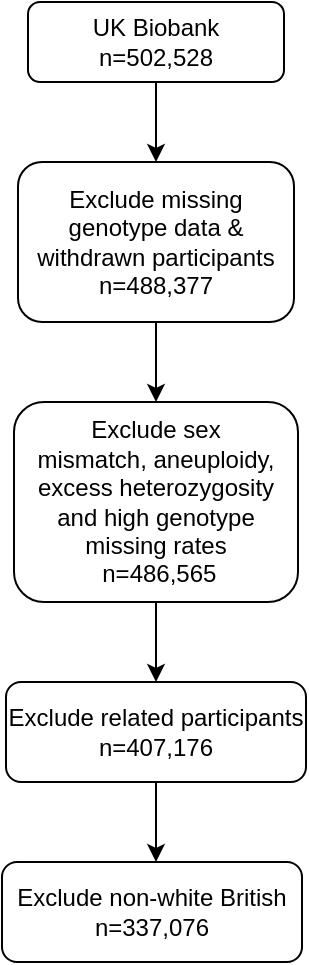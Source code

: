 <mxfile version="14.1.8" type="device"><diagram id="C5RBs43oDa-KdzZeNtuy" name="Page-1"><mxGraphModel dx="946" dy="680" grid="1" gridSize="10" guides="1" tooltips="1" connect="1" arrows="1" fold="1" page="1" pageScale="1" pageWidth="827" pageHeight="1169" math="0" shadow="0"><root><mxCell id="WIyWlLk6GJQsqaUBKTNV-0"/><mxCell id="WIyWlLk6GJQsqaUBKTNV-1" parent="WIyWlLk6GJQsqaUBKTNV-0"/><mxCell id="9h4LxpxPoOwC8ygqIhdZ-1" value="" style="edgeStyle=orthogonalEdgeStyle;rounded=0;orthogonalLoop=1;jettySize=auto;html=1;" parent="WIyWlLk6GJQsqaUBKTNV-1" source="WIyWlLk6GJQsqaUBKTNV-3" target="9h4LxpxPoOwC8ygqIhdZ-0" edge="1"><mxGeometry relative="1" as="geometry"/></mxCell><mxCell id="WIyWlLk6GJQsqaUBKTNV-3" value="UK Biobank&lt;br&gt;n=502,528" style="rounded=1;whiteSpace=wrap;html=1;fontSize=12;glass=0;strokeWidth=1;shadow=0;" parent="WIyWlLk6GJQsqaUBKTNV-1" vertex="1"><mxGeometry x="333" y="40" width="128" height="40" as="geometry"/></mxCell><mxCell id="9h4LxpxPoOwC8ygqIhdZ-3" value="" style="edgeStyle=orthogonalEdgeStyle;rounded=0;orthogonalLoop=1;jettySize=auto;html=1;" parent="WIyWlLk6GJQsqaUBKTNV-1" source="9h4LxpxPoOwC8ygqIhdZ-0" target="9h4LxpxPoOwC8ygqIhdZ-2" edge="1"><mxGeometry relative="1" as="geometry"/></mxCell><mxCell id="9h4LxpxPoOwC8ygqIhdZ-0" value="Exclude missing genotype data &amp;amp; withdrawn participants n=488,377" style="rounded=1;whiteSpace=wrap;html=1;fontSize=12;glass=0;strokeWidth=1;shadow=0;" parent="WIyWlLk6GJQsqaUBKTNV-1" vertex="1"><mxGeometry x="328" y="120" width="138" height="80" as="geometry"/></mxCell><mxCell id="9h4LxpxPoOwC8ygqIhdZ-5" value="" style="edgeStyle=orthogonalEdgeStyle;rounded=0;orthogonalLoop=1;jettySize=auto;html=1;" parent="WIyWlLk6GJQsqaUBKTNV-1" source="9h4LxpxPoOwC8ygqIhdZ-2" edge="1"><mxGeometry relative="1" as="geometry"><mxPoint x="397" y="380" as="targetPoint"/></mxGeometry></mxCell><mxCell id="9h4LxpxPoOwC8ygqIhdZ-2" value="Exclude sex mismatch,&amp;nbsp;aneuploidy, excess&amp;nbsp;heterozygosity and high genotype missing rates&lt;br&gt;&amp;nbsp;n=486,565" style="rounded=1;whiteSpace=wrap;html=1;fontSize=12;glass=0;strokeWidth=1;shadow=0;" parent="WIyWlLk6GJQsqaUBKTNV-1" vertex="1"><mxGeometry x="326" y="240" width="142" height="100" as="geometry"/></mxCell><mxCell id="Aj_oavkBNzC4DuRI_1St-20" value="" style="edgeStyle=orthogonalEdgeStyle;rounded=0;orthogonalLoop=1;jettySize=auto;html=1;" parent="WIyWlLk6GJQsqaUBKTNV-1" source="Aj_oavkBNzC4DuRI_1St-6" edge="1"><mxGeometry relative="1" as="geometry"><mxPoint x="397" y="470" as="targetPoint"/></mxGeometry></mxCell><mxCell id="Aj_oavkBNzC4DuRI_1St-6" value="Exclude related participants&lt;br&gt;n=407,176" style="rounded=1;whiteSpace=wrap;html=1;fontSize=12;glass=0;strokeWidth=1;shadow=0;" parent="WIyWlLk6GJQsqaUBKTNV-1" vertex="1"><mxGeometry x="322" y="380" width="150" height="50" as="geometry"/></mxCell><mxCell id="r3OkwryzEQIDwf3Akofy-0" value="Exclude non-white British&lt;br&gt;n=337,076" style="rounded=1;whiteSpace=wrap;html=1;fontSize=12;glass=0;strokeWidth=1;shadow=0;" parent="WIyWlLk6GJQsqaUBKTNV-1" vertex="1"><mxGeometry x="320" y="470" width="150" height="50" as="geometry"/></mxCell></root></mxGraphModel></diagram></mxfile>